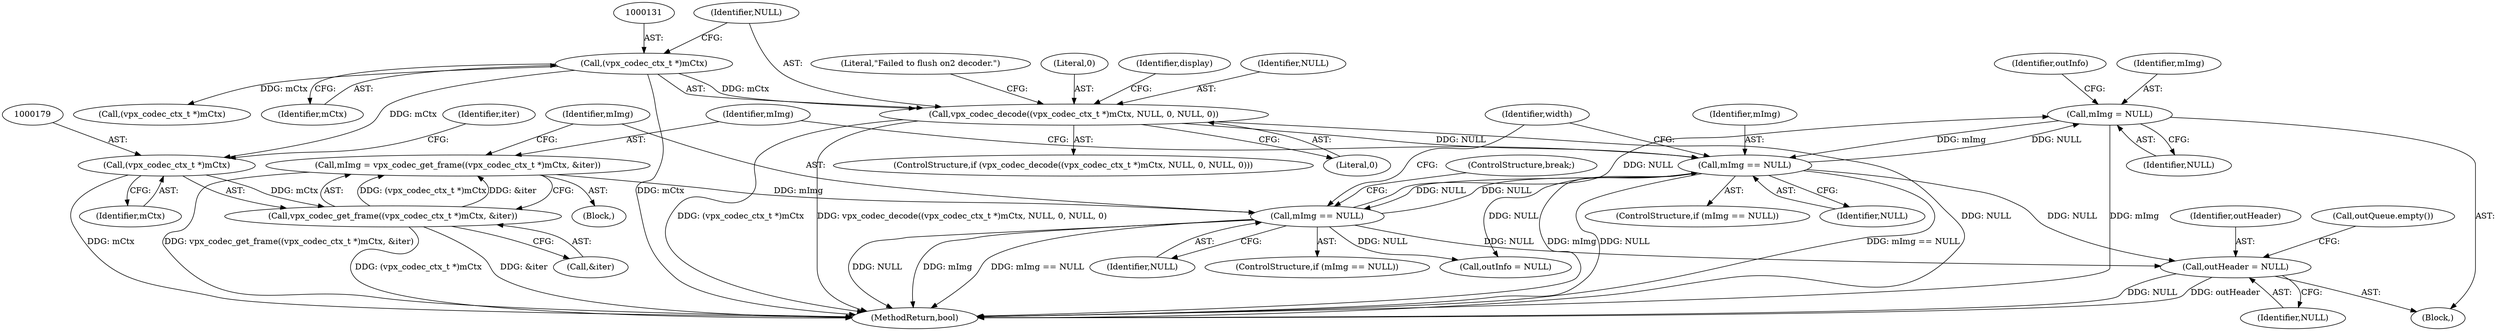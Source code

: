 digraph "0_Android_630ed150f7201ddadb00b8b8ce0c55c4cc6e8742@pointer" {
"1000360" [label="(Call,outHeader = NULL)"];
"1000184" [label="(Call,mImg == NULL)"];
"1000175" [label="(Call,mImg = vpx_codec_get_frame((vpx_codec_ctx_t *)mCtx, &iter))"];
"1000177" [label="(Call,vpx_codec_get_frame((vpx_codec_ctx_t *)mCtx, &iter))"];
"1000178" [label="(Call,(vpx_codec_ctx_t *)mCtx)"];
"1000130" [label="(Call,(vpx_codec_ctx_t *)mCtx)"];
"1000171" [label="(Call,mImg == NULL)"];
"1000345" [label="(Call,mImg = NULL)"];
"1000129" [label="(Call,vpx_codec_decode((vpx_codec_ctx_t *)mCtx, NULL, 0, NULL, 0))"];
"1000182" [label="(Identifier,iter)"];
"1000128" [label="(ControlStructure,if (vpx_codec_decode((vpx_codec_ctx_t *)mCtx, NULL, 0, NULL, 0)))"];
"1000170" [label="(ControlStructure,if (mImg == NULL))"];
"1000177" [label="(Call,vpx_codec_get_frame((vpx_codec_ctx_t *)mCtx, &iter))"];
"1000158" [label="(Call,(vpx_codec_ctx_t *)mCtx)"];
"1000173" [label="(Identifier,NULL)"];
"1000178" [label="(Call,(vpx_codec_ctx_t *)mCtx)"];
"1000174" [label="(Block,)"];
"1000169" [label="(Block,)"];
"1000361" [label="(Identifier,outHeader)"];
"1000184" [label="(Call,mImg == NULL)"];
"1000172" [label="(Identifier,mImg)"];
"1000130" [label="(Call,(vpx_codec_ctx_t *)mCtx)"];
"1000347" [label="(Identifier,NULL)"];
"1000175" [label="(Call,mImg = vpx_codec_get_frame((vpx_codec_ctx_t *)mCtx, &iter))"];
"1000133" [label="(Identifier,NULL)"];
"1000350" [label="(Identifier,outInfo)"];
"1000191" [label="(Identifier,width)"];
"1000345" [label="(Call,mImg = NULL)"];
"1000132" [label="(Identifier,mCtx)"];
"1000362" [label="(Identifier,NULL)"];
"1000360" [label="(Call,outHeader = NULL)"];
"1000139" [label="(Literal,\"Failed to flush on2 decoder.\")"];
"1000176" [label="(Identifier,mImg)"];
"1000188" [label="(ControlStructure,break;)"];
"1000355" [label="(Call,outInfo = NULL)"];
"1000136" [label="(Literal,0)"];
"1000134" [label="(Literal,0)"];
"1000183" [label="(ControlStructure,if (mImg == NULL))"];
"1000129" [label="(Call,vpx_codec_decode((vpx_codec_ctx_t *)mCtx, NULL, 0, NULL, 0))"];
"1000180" [label="(Identifier,mCtx)"];
"1000144" [label="(Identifier,display)"];
"1000135" [label="(Identifier,NULL)"];
"1000171" [label="(Call,mImg == NULL)"];
"1000168" [label="(Call,outQueue.empty())"];
"1000411" [label="(MethodReturn,bool)"];
"1000181" [label="(Call,&iter)"];
"1000185" [label="(Identifier,mImg)"];
"1000346" [label="(Identifier,mImg)"];
"1000186" [label="(Identifier,NULL)"];
"1000360" -> "1000169"  [label="AST: "];
"1000360" -> "1000362"  [label="CFG: "];
"1000361" -> "1000360"  [label="AST: "];
"1000362" -> "1000360"  [label="AST: "];
"1000168" -> "1000360"  [label="CFG: "];
"1000360" -> "1000411"  [label="DDG: outHeader"];
"1000360" -> "1000411"  [label="DDG: NULL"];
"1000184" -> "1000360"  [label="DDG: NULL"];
"1000171" -> "1000360"  [label="DDG: NULL"];
"1000184" -> "1000183"  [label="AST: "];
"1000184" -> "1000186"  [label="CFG: "];
"1000185" -> "1000184"  [label="AST: "];
"1000186" -> "1000184"  [label="AST: "];
"1000188" -> "1000184"  [label="CFG: "];
"1000191" -> "1000184"  [label="CFG: "];
"1000184" -> "1000411"  [label="DDG: NULL"];
"1000184" -> "1000411"  [label="DDG: mImg"];
"1000184" -> "1000411"  [label="DDG: mImg == NULL"];
"1000184" -> "1000171"  [label="DDG: NULL"];
"1000175" -> "1000184"  [label="DDG: mImg"];
"1000171" -> "1000184"  [label="DDG: NULL"];
"1000184" -> "1000345"  [label="DDG: NULL"];
"1000184" -> "1000355"  [label="DDG: NULL"];
"1000175" -> "1000174"  [label="AST: "];
"1000175" -> "1000177"  [label="CFG: "];
"1000176" -> "1000175"  [label="AST: "];
"1000177" -> "1000175"  [label="AST: "];
"1000185" -> "1000175"  [label="CFG: "];
"1000175" -> "1000411"  [label="DDG: vpx_codec_get_frame((vpx_codec_ctx_t *)mCtx, &iter)"];
"1000177" -> "1000175"  [label="DDG: (vpx_codec_ctx_t *)mCtx"];
"1000177" -> "1000175"  [label="DDG: &iter"];
"1000177" -> "1000181"  [label="CFG: "];
"1000178" -> "1000177"  [label="AST: "];
"1000181" -> "1000177"  [label="AST: "];
"1000177" -> "1000411"  [label="DDG: (vpx_codec_ctx_t *)mCtx"];
"1000177" -> "1000411"  [label="DDG: &iter"];
"1000178" -> "1000177"  [label="DDG: mCtx"];
"1000178" -> "1000180"  [label="CFG: "];
"1000179" -> "1000178"  [label="AST: "];
"1000180" -> "1000178"  [label="AST: "];
"1000182" -> "1000178"  [label="CFG: "];
"1000178" -> "1000411"  [label="DDG: mCtx"];
"1000130" -> "1000178"  [label="DDG: mCtx"];
"1000130" -> "1000129"  [label="AST: "];
"1000130" -> "1000132"  [label="CFG: "];
"1000131" -> "1000130"  [label="AST: "];
"1000132" -> "1000130"  [label="AST: "];
"1000133" -> "1000130"  [label="CFG: "];
"1000130" -> "1000411"  [label="DDG: mCtx"];
"1000130" -> "1000129"  [label="DDG: mCtx"];
"1000130" -> "1000158"  [label="DDG: mCtx"];
"1000171" -> "1000170"  [label="AST: "];
"1000171" -> "1000173"  [label="CFG: "];
"1000172" -> "1000171"  [label="AST: "];
"1000173" -> "1000171"  [label="AST: "];
"1000176" -> "1000171"  [label="CFG: "];
"1000191" -> "1000171"  [label="CFG: "];
"1000171" -> "1000411"  [label="DDG: mImg"];
"1000171" -> "1000411"  [label="DDG: NULL"];
"1000171" -> "1000411"  [label="DDG: mImg == NULL"];
"1000345" -> "1000171"  [label="DDG: mImg"];
"1000129" -> "1000171"  [label="DDG: NULL"];
"1000171" -> "1000345"  [label="DDG: NULL"];
"1000171" -> "1000355"  [label="DDG: NULL"];
"1000345" -> "1000169"  [label="AST: "];
"1000345" -> "1000347"  [label="CFG: "];
"1000346" -> "1000345"  [label="AST: "];
"1000347" -> "1000345"  [label="AST: "];
"1000350" -> "1000345"  [label="CFG: "];
"1000345" -> "1000411"  [label="DDG: mImg"];
"1000129" -> "1000128"  [label="AST: "];
"1000129" -> "1000136"  [label="CFG: "];
"1000133" -> "1000129"  [label="AST: "];
"1000134" -> "1000129"  [label="AST: "];
"1000135" -> "1000129"  [label="AST: "];
"1000136" -> "1000129"  [label="AST: "];
"1000139" -> "1000129"  [label="CFG: "];
"1000144" -> "1000129"  [label="CFG: "];
"1000129" -> "1000411"  [label="DDG: (vpx_codec_ctx_t *)mCtx"];
"1000129" -> "1000411"  [label="DDG: vpx_codec_decode((vpx_codec_ctx_t *)mCtx, NULL, 0, NULL, 0)"];
"1000129" -> "1000411"  [label="DDG: NULL"];
}
